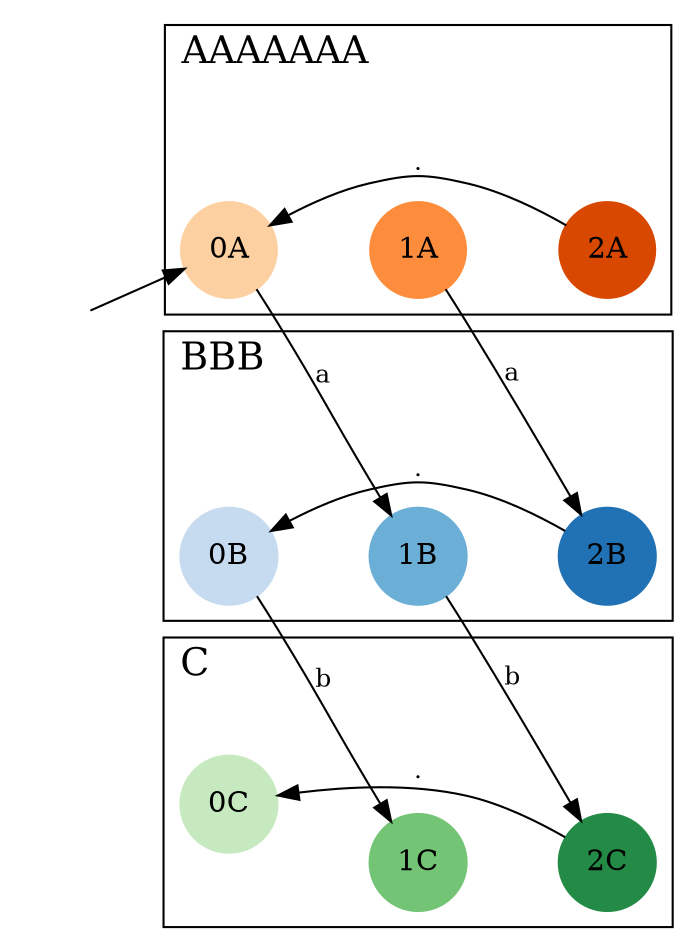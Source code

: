 ////
// This is a dot-file that contains the spec for a labeled digraph.
// It's rendered with `make docs` to an image with a similar filename
// in this same folder.  Comments look like this.  For more info, see
// also the docs here: https://graphviz.org/doc/info/lang.html
////
digraph g {
    rankdir="LR";
    node[colorscheme="blues9", shape = circle, style="filled", fontsize=14];
    fontsize=18;
    labeljust="l";

    edge[style=invis, fontsize=12];

    { rank=same;
        0 [style = invis];
        01 [style = invis];
        02 [style=invis];
        0 -> 01 -> 02;
    }

    subgraph clusterA {
        label="AAAAAAA";
        node[colorscheme="oranges9"];
        "0A" [color=3];
        "1A" [color=5];
        "2A" [color=7];
        "0A" -> "1A" -> "2A";
        "2A" -> "0A" [label=".", constraint=false, style=solid];
    }

    subgraph clusterB {
        label="BBB";
        node[colorscheme="blues9"];
        "0B" [color=3];
        "1B" [color=5];
        "2B" [color=7];
        "0B" -> "1B" -> "2B";
        "2B" -> "0B" [label=".", constraint=false, style=solid];
    }

    subgraph clusterC {
        node[colorscheme="greens9"];
        "0C" [color=3];
        "1C" [color=5];
        "2C" [color=7];
        "0C" -> "1C" -> "2C";
        "2C" -> "0C" [label=".", constraint=false, style=solid];
        label="C";
    }

    0 -> "0A"[style=solid];
    01 -> "0B"[style=invis];
    02 -> "0C"[style=invis];

    // edges between clusters
    edge[constraint=false, style=solid];
    "0A" -> "1B" [label=a]
    "1A" -> "2B" [label=a]
    "0B" -> "1C" [label=b]
    "1B" -> "2C" [label=b]
}
